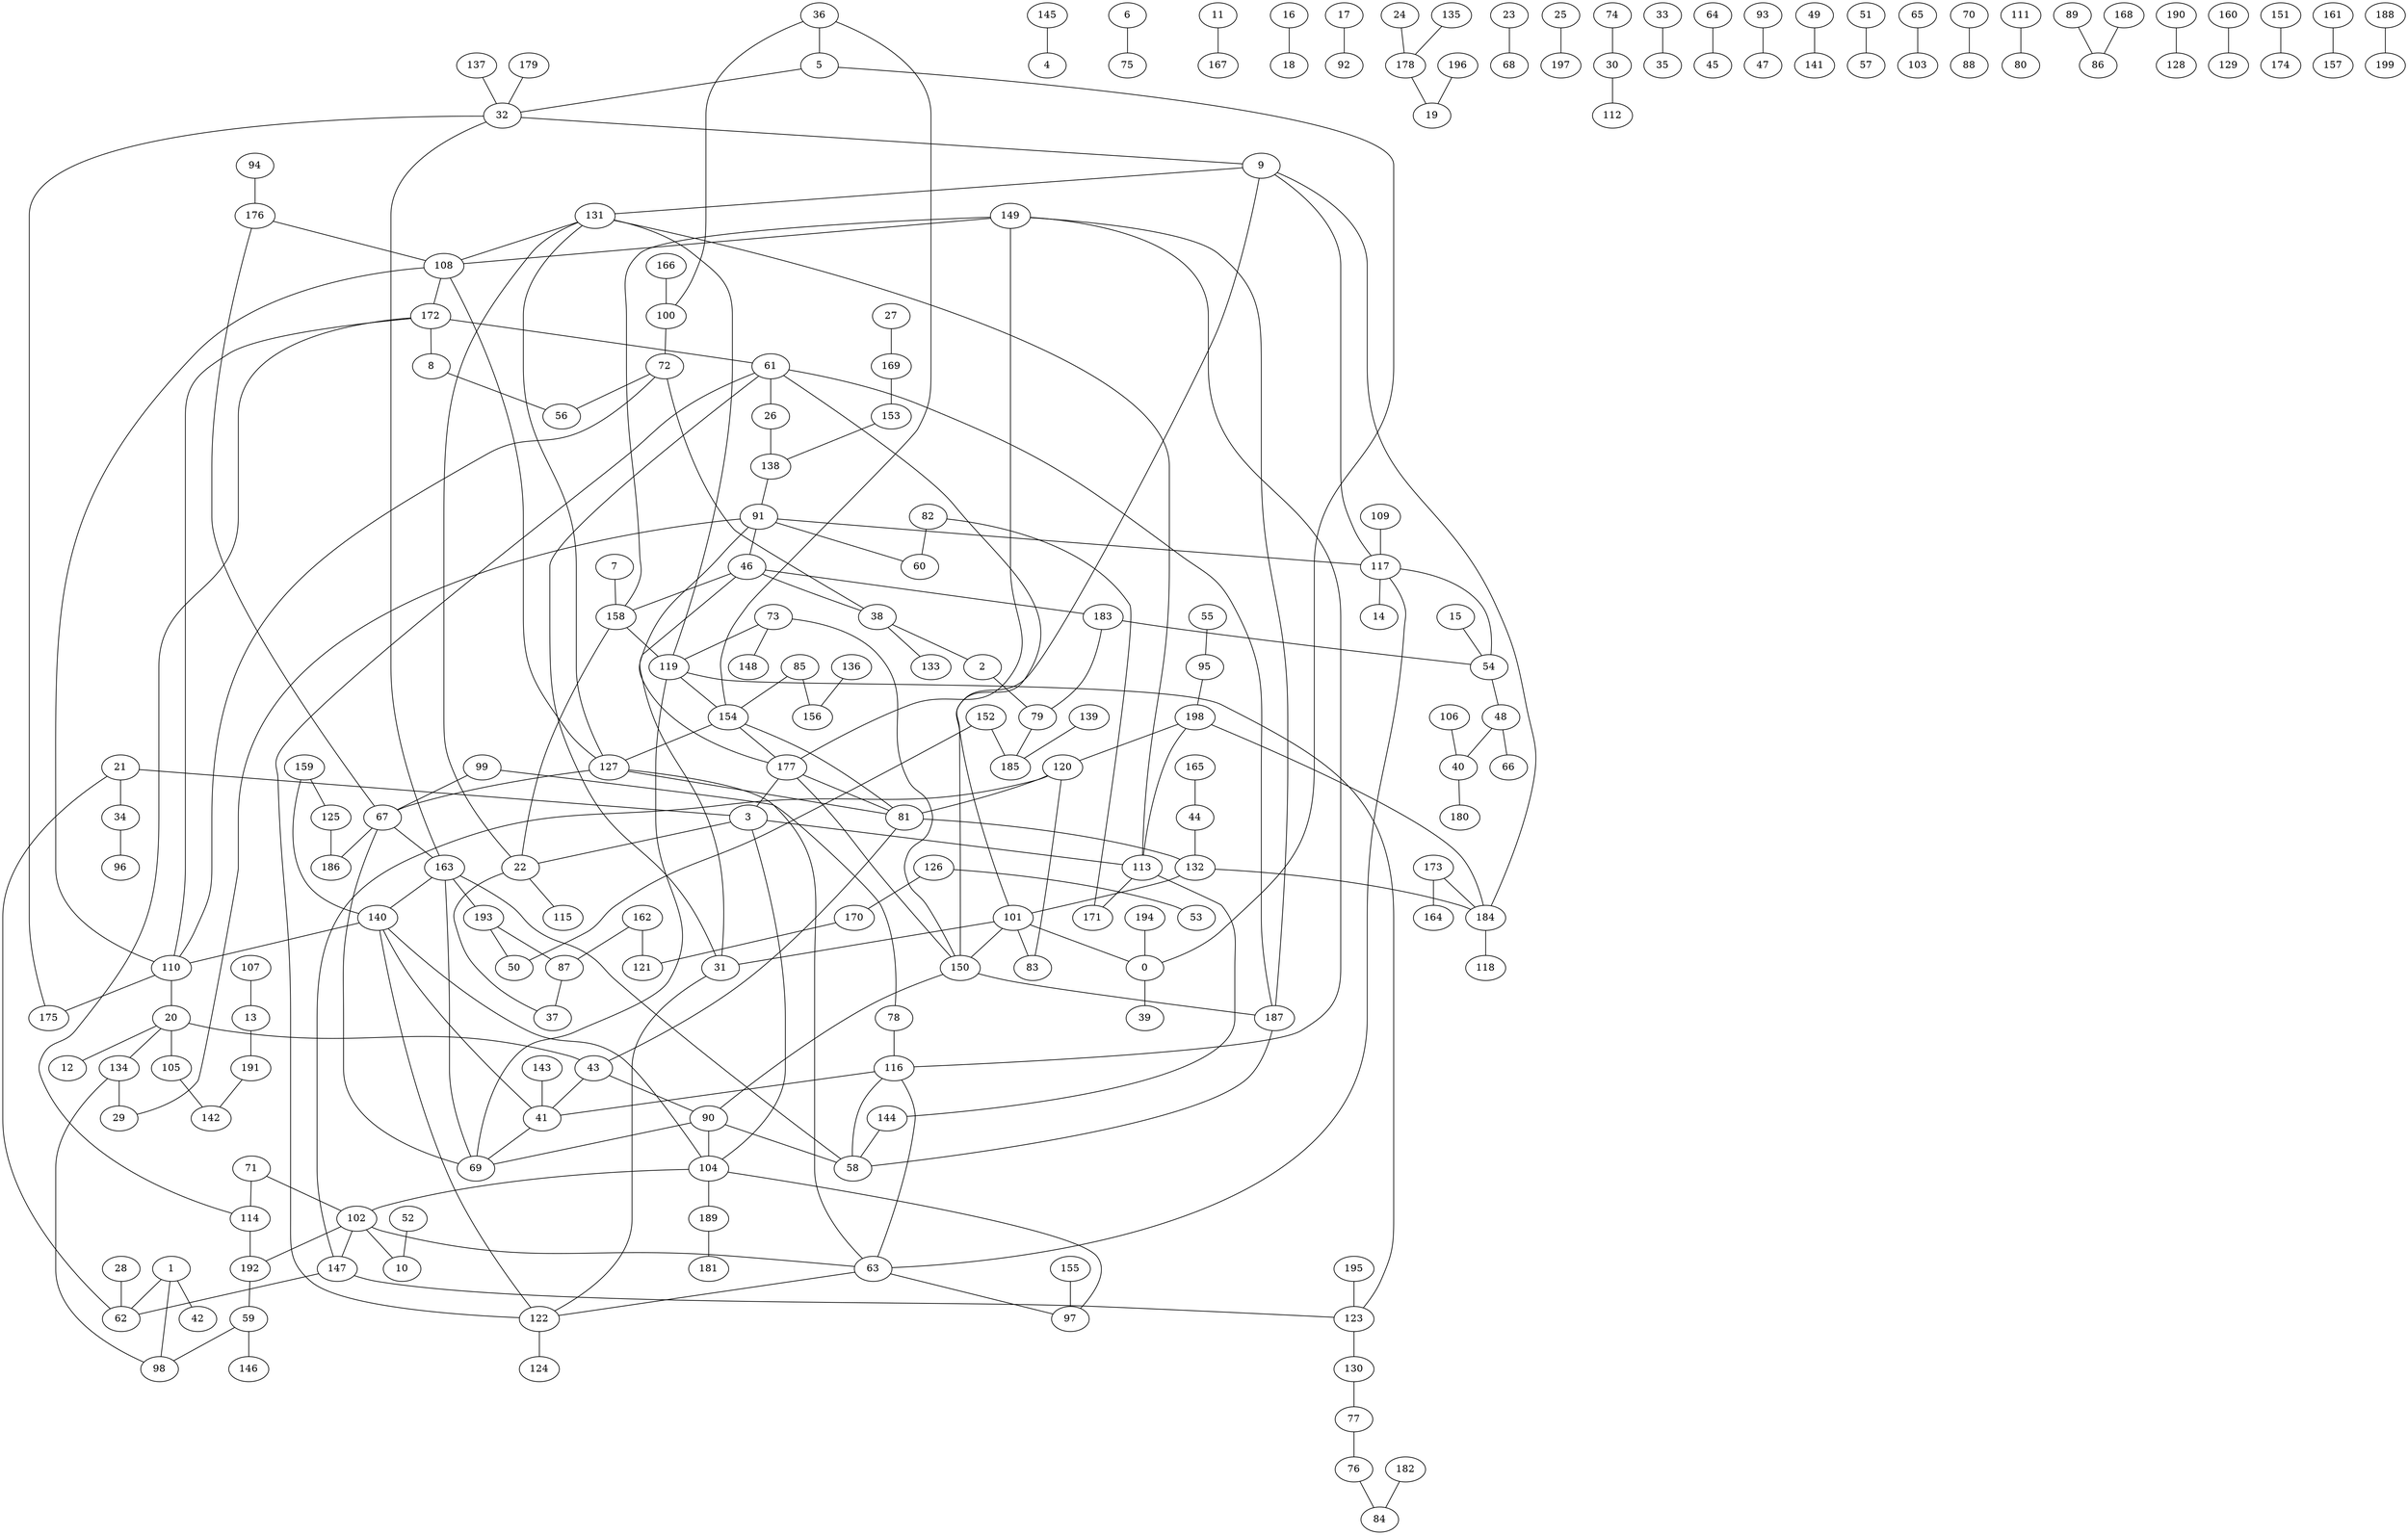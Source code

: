 graph G {
0;
1;
2;
3;
4;
5;
6;
7;
8;
9;
10;
11;
12;
13;
14;
15;
16;
17;
18;
19;
20;
21;
22;
23;
24;
25;
26;
27;
28;
29;
30;
31;
32;
33;
34;
35;
36;
37;
38;
39;
40;
41;
42;
43;
44;
45;
46;
47;
48;
49;
50;
51;
52;
53;
54;
55;
56;
57;
58;
59;
60;
61;
62;
63;
64;
65;
66;
67;
68;
69;
70;
71;
72;
73;
74;
75;
76;
77;
78;
79;
80;
81;
82;
83;
84;
85;
86;
87;
88;
89;
90;
91;
92;
93;
94;
95;
96;
97;
98;
99;
100;
101;
102;
103;
104;
105;
106;
107;
108;
109;
110;
111;
112;
113;
114;
115;
116;
117;
118;
119;
120;
121;
122;
123;
124;
125;
126;
127;
128;
129;
130;
131;
132;
133;
134;
135;
136;
137;
138;
139;
140;
141;
142;
143;
144;
145;
146;
147;
148;
149;
150;
151;
152;
153;
154;
155;
156;
157;
158;
159;
160;
161;
162;
163;
164;
165;
166;
167;
168;
169;
170;
171;
172;
173;
174;
175;
176;
177;
178;
179;
180;
181;
182;
183;
184;
185;
186;
187;
188;
189;
190;
191;
192;
193;
194;
195;
196;
197;
198;
199;
0--39 ;
1--62 ;
1--98 ;
1--42 ;
2--79 ;
3--22 ;
3--113 ;
3--104 ;
5--32 ;
5--0 ;
6--75 ;
7--158 ;
8--56 ;
9--131 ;
9--184 ;
11--167 ;
13--191 ;
15--54 ;
16--18 ;
17--92 ;
20--12 ;
20--43 ;
20--105 ;
20--134 ;
21--3 ;
21--34 ;
21--62 ;
22--37 ;
22--115 ;
23--68 ;
24--178 ;
25--197 ;
26--138 ;
27--169 ;
28--62 ;
29--91 ;
30--112 ;
31--46 ;
31--122 ;
31--61 ;
32--175 ;
32--9 ;
33--35 ;
34--96 ;
36--154 ;
36--5 ;
36--100 ;
38--133 ;
38--2 ;
40--180 ;
41--140 ;
41--69 ;
43--90 ;
43--41 ;
44--132 ;
46--38 ;
46--158 ;
46--183 ;
48--40 ;
48--66 ;
49--141 ;
51--57 ;
52--10 ;
54--48 ;
55--95 ;
59--146 ;
59--98 ;
61--122 ;
61--187 ;
61--26 ;
63--97 ;
63--122 ;
63--127 ;
64--45 ;
65--103 ;
67--163 ;
67--186 ;
67--69 ;
70--88 ;
71--102 ;
71--114 ;
72--38 ;
72--110 ;
72--56 ;
73--148 ;
73--150 ;
73--119 ;
74--30 ;
76--84 ;
77--76 ;
78--116 ;
79--185 ;
81--132 ;
81--154 ;
81--43 ;
82--171 ;
82--60 ;
85--156 ;
85--154 ;
87--37 ;
89--86 ;
90--58 ;
90--69 ;
90--104 ;
91--46 ;
91--60 ;
91--177 ;
91--117 ;
93--47 ;
94--176 ;
95--198 ;
99--78 ;
99--67 ;
100--72 ;
101--61 ;
101--150 ;
101--83 ;
101--31 ;
101--0 ;
102--147 ;
102--192 ;
102--10 ;
102--63 ;
104--189 ;
104--102 ;
104--97 ;
104--140 ;
105--142 ;
106--40 ;
107--13 ;
108--172 ;
109--117 ;
110--108 ;
110--20 ;
110--175 ;
110--172 ;
111--80 ;
113--171 ;
113--144 ;
114--192 ;
116--63 ;
116--58 ;
116--41 ;
117--63 ;
117--9 ;
117--54 ;
117--14 ;
119--154 ;
119--69 ;
120--81 ;
120--83 ;
120--147 ;
122--140 ;
122--124 ;
123--130 ;
123--119 ;
125--186 ;
126--53 ;
126--170 ;
127--108 ;
127--81 ;
127--67 ;
127--131 ;
130--77 ;
131--108 ;
131--22 ;
131--119 ;
131--113 ;
132--101 ;
132--184 ;
134--98 ;
134--29 ;
135--178 ;
136--156 ;
137--32 ;
138--91 ;
139--185 ;
140--110 ;
143--41 ;
144--58 ;
145--4 ;
147--123 ;
147--62 ;
149--187 ;
149--177 ;
149--116 ;
149--158 ;
149--108 ;
150--9 ;
150--90 ;
150--187 ;
151--174 ;
152--185 ;
152--50 ;
153--138 ;
154--177 ;
154--127 ;
155--97 ;
158--22 ;
158--119 ;
159--140 ;
159--125 ;
160--129 ;
161--157 ;
162--87 ;
162--121 ;
163--32 ;
163--140 ;
163--58 ;
163--69 ;
163--193 ;
165--44 ;
166--100 ;
168--86 ;
169--153 ;
170--121 ;
172--61 ;
172--114 ;
172--8 ;
173--184 ;
173--164 ;
176--67 ;
176--108 ;
177--81 ;
177--150 ;
177--3 ;
178--19 ;
179--32 ;
182--84 ;
183--79 ;
183--54 ;
184--118 ;
187--58 ;
188--199 ;
189--181 ;
190--128 ;
191--142 ;
192--59 ;
193--87 ;
193--50 ;
194--0 ;
195--123 ;
196--19 ;
198--113 ;
198--120 ;
198--184 ;
}
